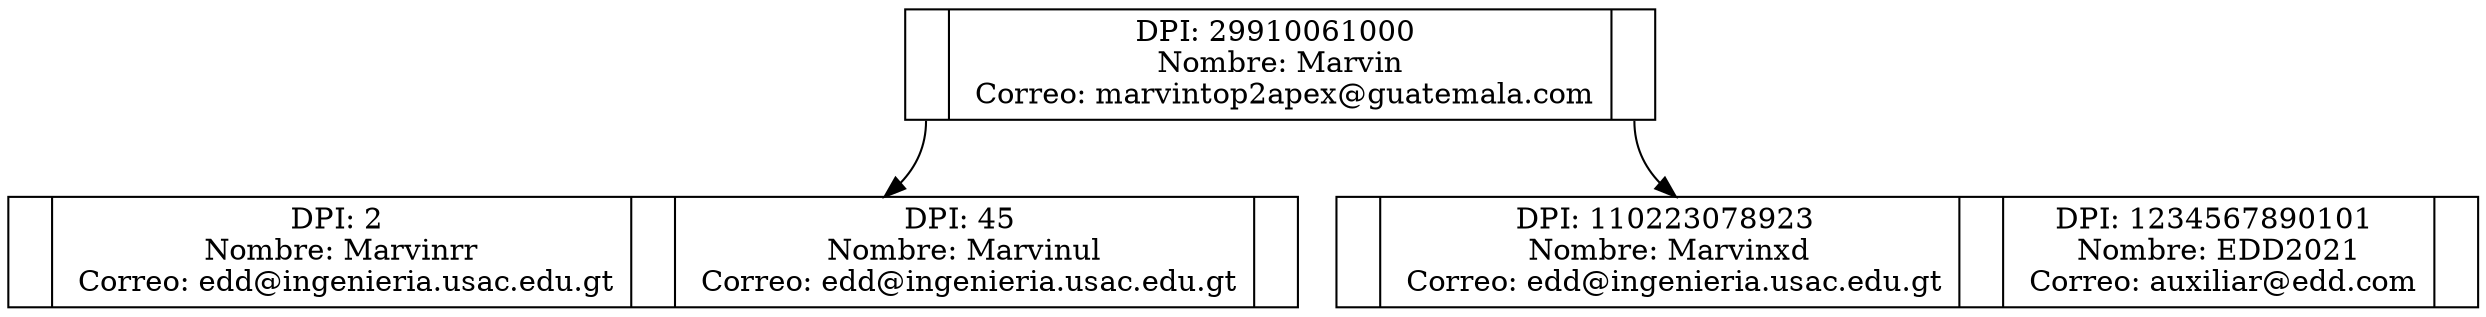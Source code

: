 digraph G{
node[shape=record]
node0xc000206480[label="<f0>|<f1>DPI: 29910061000 \n Nombre: Marvin \n Correo: marvintop2apex@guatemala.com |<f2>"]
node0xc000206540[label="<f0>|<f1>DPI: 2 \n Nombre: Marvinrr \n Correo: edd@ingenieria.usac.edu.gt |<f2>|<f3>DPI: 45 \n Nombre: Marvinul \n Correo: edd@ingenieria.usac.edu.gt |<f4>"]
node0xc000206480:f0->node0xc000206540
node0xc0002064e0[label="<f0>|<f1>DPI: 110223078923 \n Nombre: Marvinxd \n Correo: edd@ingenieria.usac.edu.gt |<f2>|<f3>DPI: 1234567890101 \n Nombre:  EDD2021 \n Correo:  auxiliar@edd.com |<f4>"]
node0xc000206480:f2->node0xc0002064e0
}